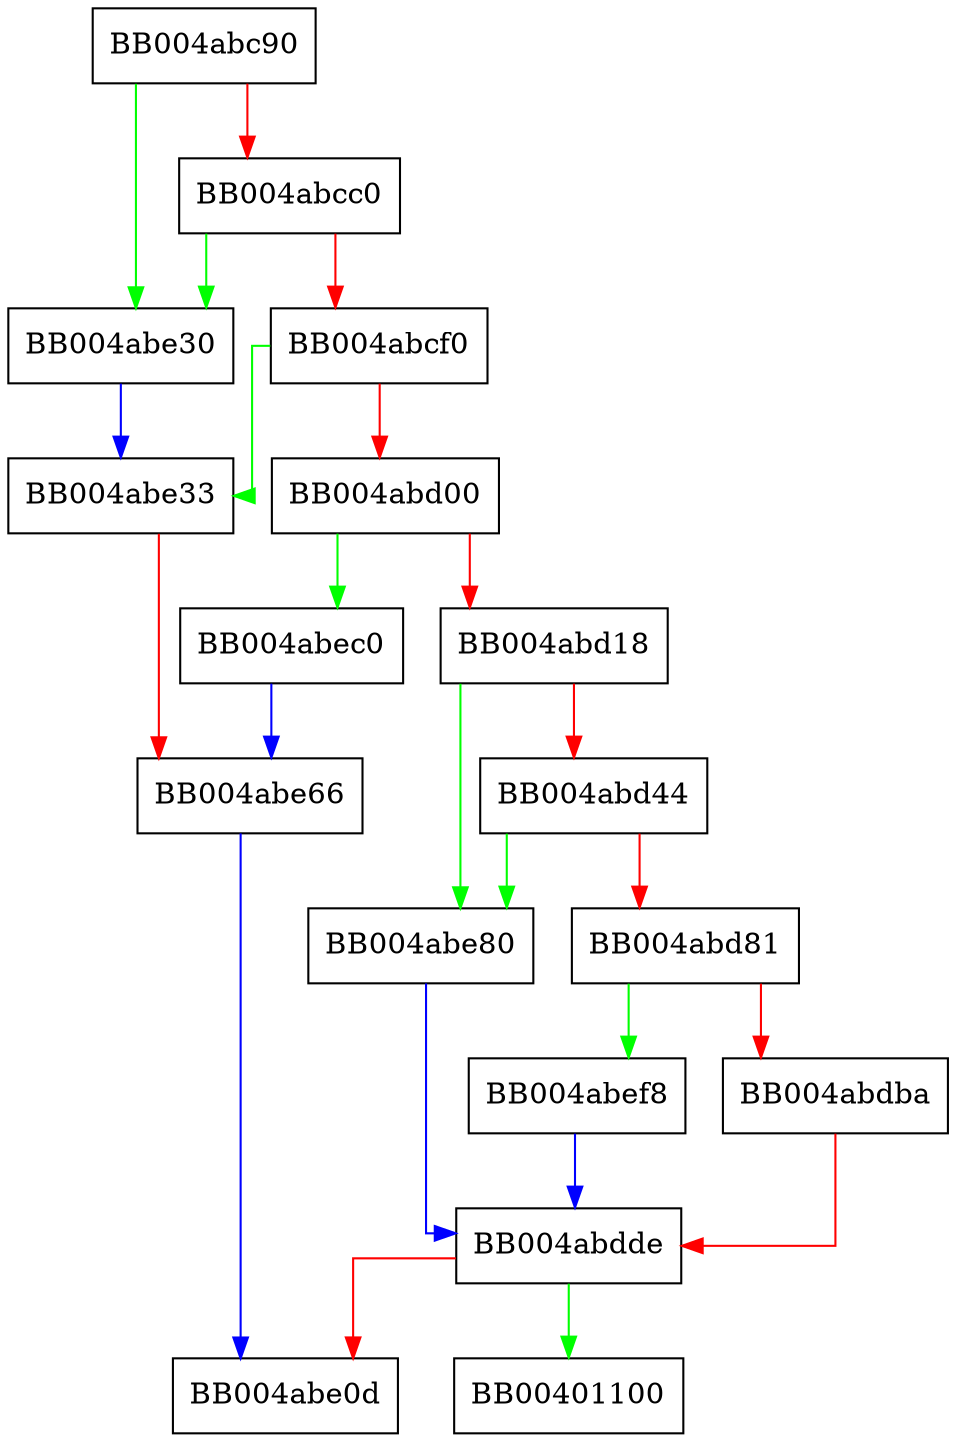 digraph srp_generate_client_master_secret {
  node [shape="box"];
  graph [splines=ortho];
  BB004abc90 -> BB004abe30 [color="green"];
  BB004abc90 -> BB004abcc0 [color="red"];
  BB004abcc0 -> BB004abe30 [color="green"];
  BB004abcc0 -> BB004abcf0 [color="red"];
  BB004abcf0 -> BB004abe33 [color="green"];
  BB004abcf0 -> BB004abd00 [color="red"];
  BB004abd00 -> BB004abec0 [color="green"];
  BB004abd00 -> BB004abd18 [color="red"];
  BB004abd18 -> BB004abe80 [color="green"];
  BB004abd18 -> BB004abd44 [color="red"];
  BB004abd44 -> BB004abe80 [color="green"];
  BB004abd44 -> BB004abd81 [color="red"];
  BB004abd81 -> BB004abef8 [color="green"];
  BB004abd81 -> BB004abdba [color="red"];
  BB004abdba -> BB004abdde [color="red"];
  BB004abdde -> BB00401100 [color="green"];
  BB004abdde -> BB004abe0d [color="red"];
  BB004abe30 -> BB004abe33 [color="blue"];
  BB004abe33 -> BB004abe66 [color="red"];
  BB004abe66 -> BB004abe0d [color="blue"];
  BB004abe80 -> BB004abdde [color="blue"];
  BB004abec0 -> BB004abe66 [color="blue"];
  BB004abef8 -> BB004abdde [color="blue"];
}